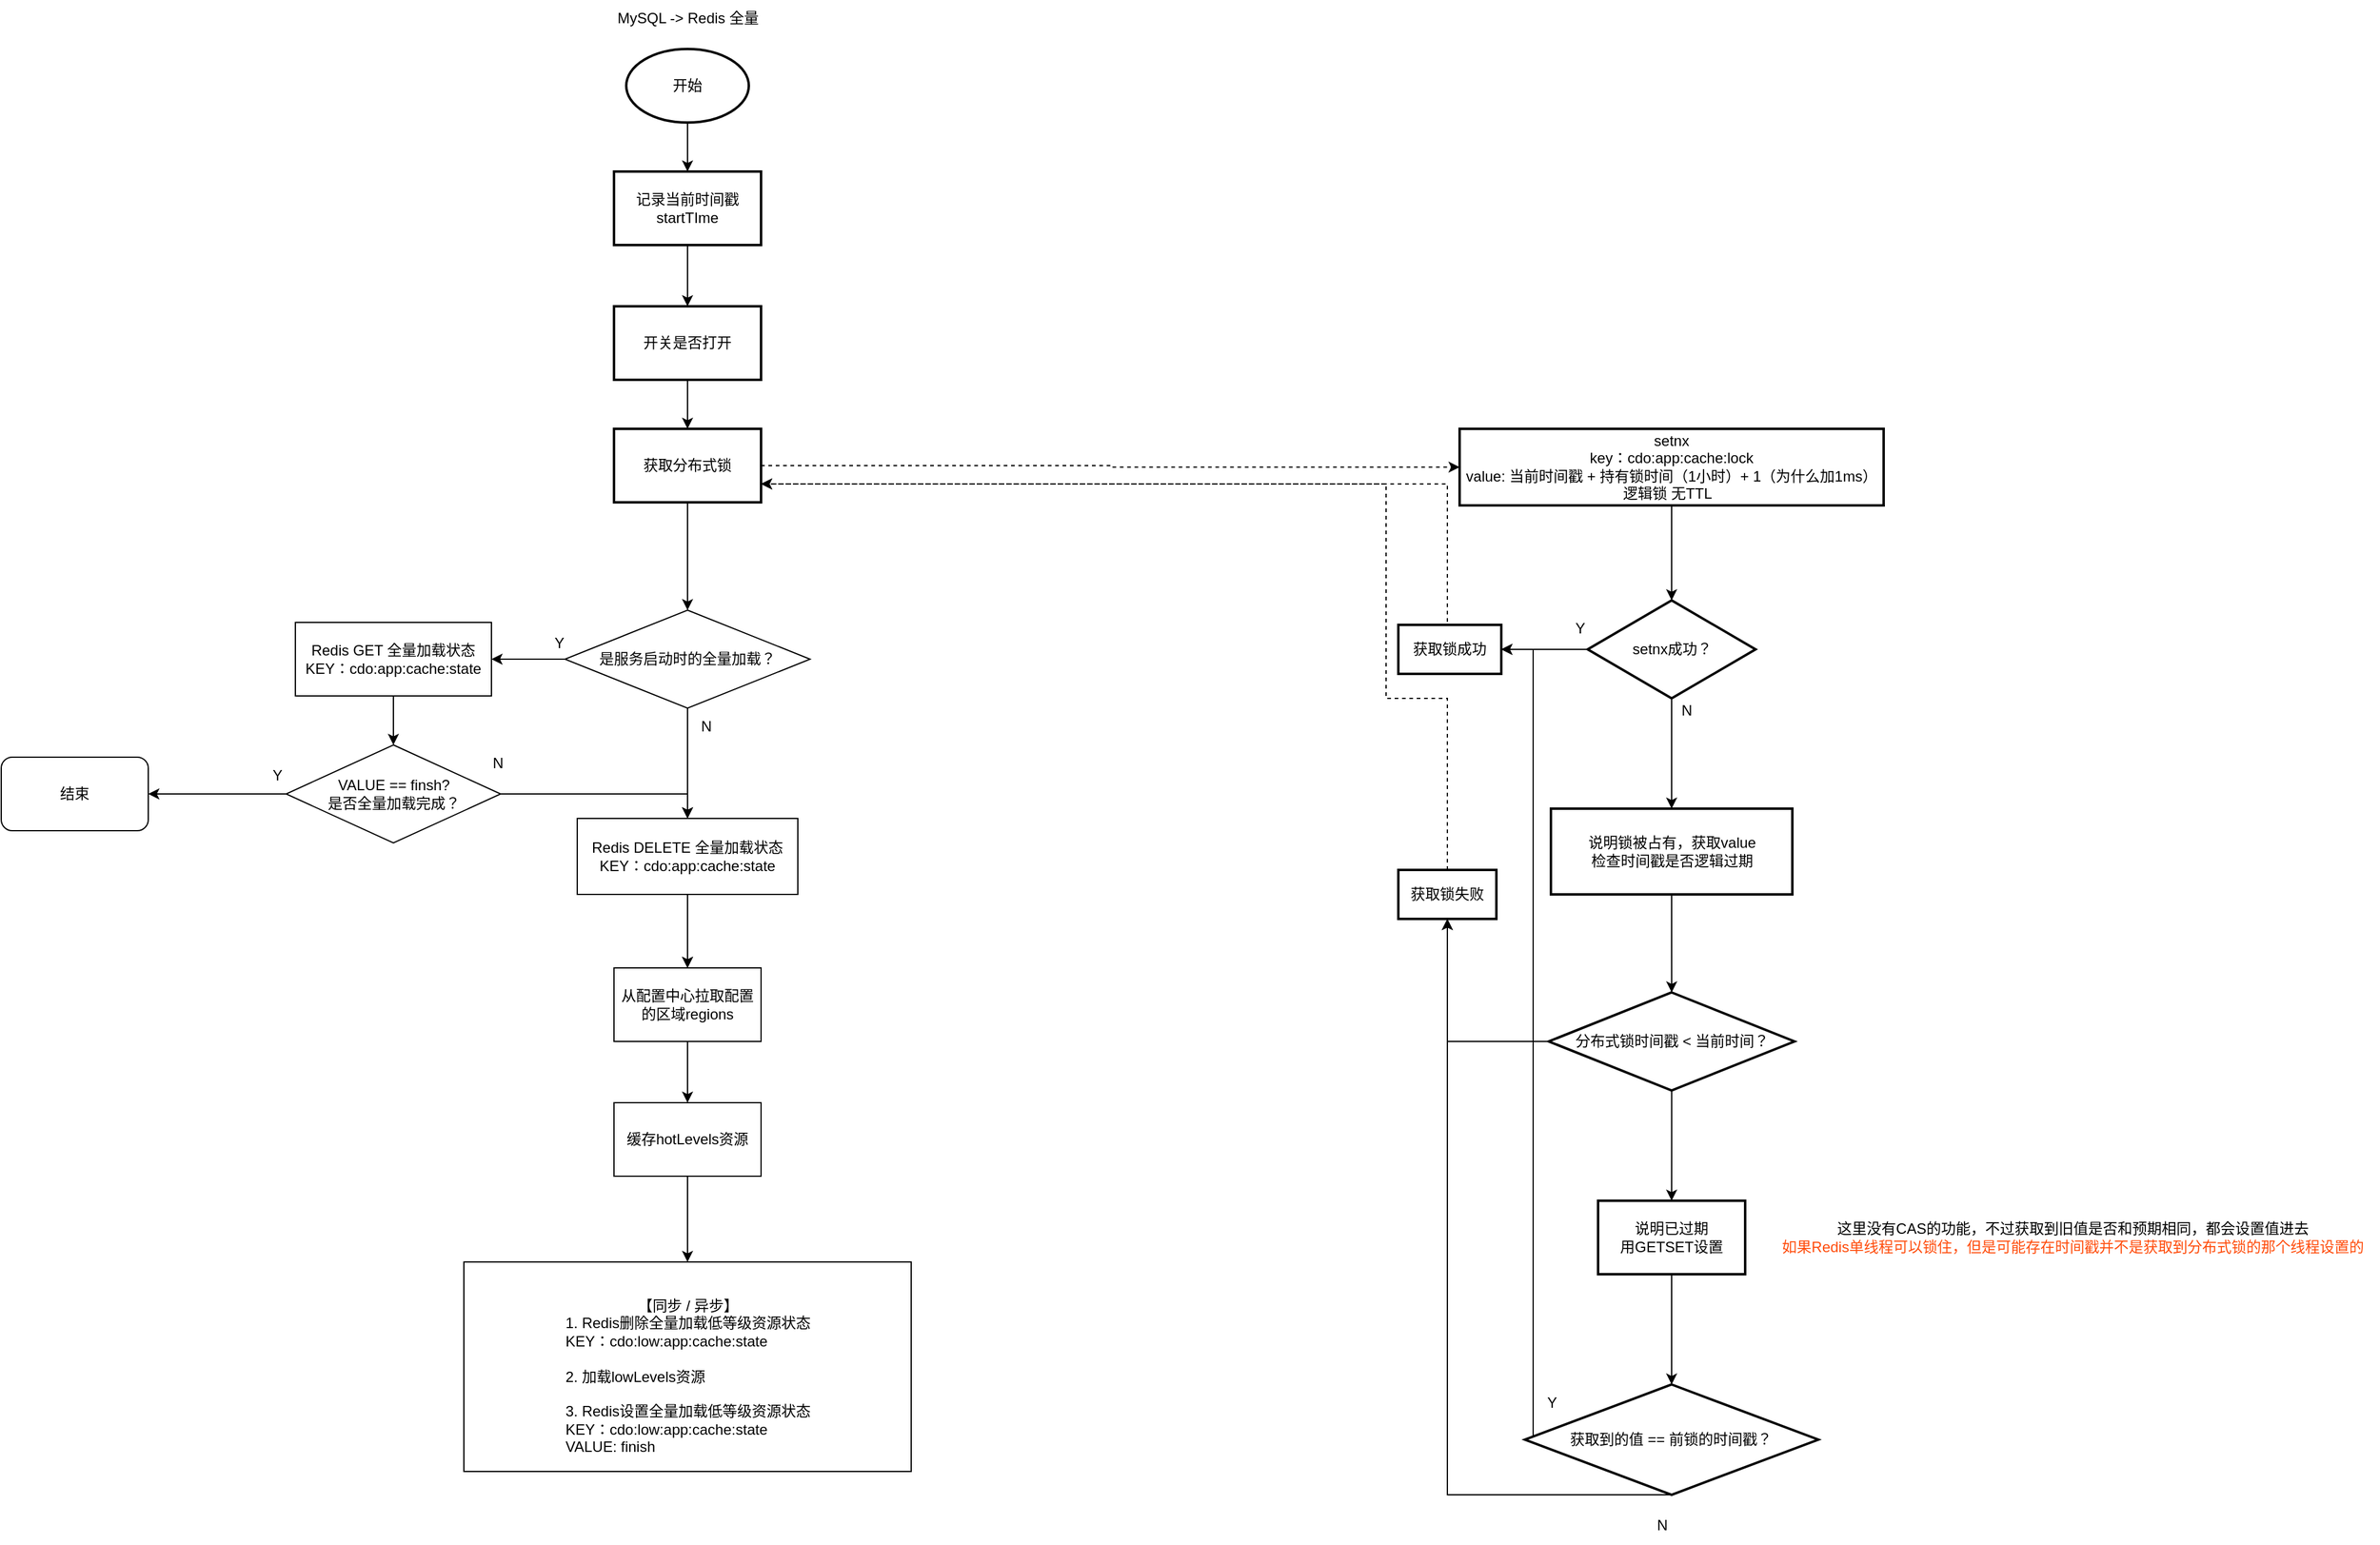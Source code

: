 <mxfile version="22.1.8" type="github">
  <diagram name="第 1 页" id="ahhZ_oQwKZSK2pZefBPP">
    <mxGraphModel dx="4279" dy="1355" grid="1" gridSize="10" guides="1" tooltips="1" connect="1" arrows="1" fold="1" page="1" pageScale="1" pageWidth="827" pageHeight="1169" math="0" shadow="0">
      <root>
        <mxCell id="0" />
        <mxCell id="1" parent="0" />
        <mxCell id="pVk94E6_9Db-SWxM0IGJ-1" value="MySQL -&amp;gt; Redis 全量" style="text;html=1;align=center;verticalAlign=middle;resizable=0;points=[];autosize=1;strokeColor=none;fillColor=none;" vertex="1" parent="1">
          <mxGeometry x="-510" y="20" width="140" height="30" as="geometry" />
        </mxCell>
        <mxCell id="pVk94E6_9Db-SWxM0IGJ-16" style="edgeStyle=orthogonalEdgeStyle;rounded=0;orthogonalLoop=1;jettySize=auto;html=1;entryX=0.5;entryY=0;entryDx=0;entryDy=0;" edge="1" parent="1" source="pVk94E6_9Db-SWxM0IGJ-3" target="pVk94E6_9Db-SWxM0IGJ-15">
          <mxGeometry relative="1" as="geometry" />
        </mxCell>
        <mxCell id="pVk94E6_9Db-SWxM0IGJ-3" value="开始" style="strokeWidth=2;html=1;shape=mxgraph.flowchart.start_1;whiteSpace=wrap;" vertex="1" parent="1">
          <mxGeometry x="-490" y="60" width="100" height="60" as="geometry" />
        </mxCell>
        <mxCell id="pVk94E6_9Db-SWxM0IGJ-11" value="" style="edgeStyle=orthogonalEdgeStyle;rounded=0;orthogonalLoop=1;jettySize=auto;html=1;dashed=1;" edge="1" parent="1" source="pVk94E6_9Db-SWxM0IGJ-6" target="pVk94E6_9Db-SWxM0IGJ-10">
          <mxGeometry relative="1" as="geometry" />
        </mxCell>
        <mxCell id="pVk94E6_9Db-SWxM0IGJ-67" value="" style="edgeStyle=orthogonalEdgeStyle;rounded=0;orthogonalLoop=1;jettySize=auto;html=1;" edge="1" parent="1" source="pVk94E6_9Db-SWxM0IGJ-6" target="pVk94E6_9Db-SWxM0IGJ-61">
          <mxGeometry relative="1" as="geometry" />
        </mxCell>
        <mxCell id="pVk94E6_9Db-SWxM0IGJ-6" value="获取分布式锁" style="whiteSpace=wrap;html=1;strokeWidth=2;" vertex="1" parent="1">
          <mxGeometry x="-500" y="370" width="120" height="60" as="geometry" />
        </mxCell>
        <mxCell id="pVk94E6_9Db-SWxM0IGJ-19" value="" style="edgeStyle=orthogonalEdgeStyle;rounded=0;orthogonalLoop=1;jettySize=auto;html=1;" edge="1" parent="1" source="pVk94E6_9Db-SWxM0IGJ-10" target="pVk94E6_9Db-SWxM0IGJ-18">
          <mxGeometry relative="1" as="geometry" />
        </mxCell>
        <mxCell id="pVk94E6_9Db-SWxM0IGJ-10" value="setnx&lt;br&gt;key：cdo:app:cache:lock&lt;br&gt;value: 当前时间戳 + 持有锁时间（1小时）+ 1（为什么加1ms）&lt;br&gt;逻辑锁 无TTL&amp;nbsp;&amp;nbsp;" style="whiteSpace=wrap;html=1;strokeWidth=2;" vertex="1" parent="1">
          <mxGeometry x="190" y="370" width="346" height="62.5" as="geometry" />
        </mxCell>
        <mxCell id="pVk94E6_9Db-SWxM0IGJ-14" style="edgeStyle=orthogonalEdgeStyle;rounded=0;orthogonalLoop=1;jettySize=auto;html=1;entryX=0.5;entryY=0;entryDx=0;entryDy=0;" edge="1" parent="1" source="pVk94E6_9Db-SWxM0IGJ-12" target="pVk94E6_9Db-SWxM0IGJ-6">
          <mxGeometry relative="1" as="geometry" />
        </mxCell>
        <mxCell id="pVk94E6_9Db-SWxM0IGJ-12" value="开关是否打开" style="whiteSpace=wrap;html=1;strokeWidth=2;" vertex="1" parent="1">
          <mxGeometry x="-500" y="270" width="120" height="60" as="geometry" />
        </mxCell>
        <mxCell id="pVk94E6_9Db-SWxM0IGJ-17" style="edgeStyle=orthogonalEdgeStyle;rounded=0;orthogonalLoop=1;jettySize=auto;html=1;entryX=0.5;entryY=0;entryDx=0;entryDy=0;" edge="1" parent="1" source="pVk94E6_9Db-SWxM0IGJ-15" target="pVk94E6_9Db-SWxM0IGJ-12">
          <mxGeometry relative="1" as="geometry" />
        </mxCell>
        <mxCell id="pVk94E6_9Db-SWxM0IGJ-15" value="记录当前时间戳&lt;br&gt;startTIme" style="whiteSpace=wrap;html=1;strokeWidth=2;" vertex="1" parent="1">
          <mxGeometry x="-500" y="160" width="120" height="60" as="geometry" />
        </mxCell>
        <mxCell id="pVk94E6_9Db-SWxM0IGJ-21" value="" style="edgeStyle=orthogonalEdgeStyle;rounded=0;orthogonalLoop=1;jettySize=auto;html=1;" edge="1" parent="1" source="pVk94E6_9Db-SWxM0IGJ-18" target="pVk94E6_9Db-SWxM0IGJ-20">
          <mxGeometry relative="1" as="geometry" />
        </mxCell>
        <mxCell id="pVk94E6_9Db-SWxM0IGJ-44" value="" style="edgeStyle=orthogonalEdgeStyle;rounded=0;orthogonalLoop=1;jettySize=auto;html=1;" edge="1" parent="1" source="pVk94E6_9Db-SWxM0IGJ-18" target="pVk94E6_9Db-SWxM0IGJ-43">
          <mxGeometry relative="1" as="geometry" />
        </mxCell>
        <mxCell id="pVk94E6_9Db-SWxM0IGJ-18" value="setnx成功？" style="rhombus;whiteSpace=wrap;html=1;strokeWidth=2;" vertex="1" parent="1">
          <mxGeometry x="294.5" y="510" width="137" height="80" as="geometry" />
        </mxCell>
        <mxCell id="pVk94E6_9Db-SWxM0IGJ-38" value="" style="edgeStyle=orthogonalEdgeStyle;rounded=0;orthogonalLoop=1;jettySize=auto;html=1;" edge="1" parent="1" source="pVk94E6_9Db-SWxM0IGJ-20" target="pVk94E6_9Db-SWxM0IGJ-37">
          <mxGeometry relative="1" as="geometry" />
        </mxCell>
        <mxCell id="pVk94E6_9Db-SWxM0IGJ-20" value="说明锁被占有，获取value&lt;br style=&quot;border-color: var(--border-color);&quot;&gt;检查时间戳是否逻辑过期" style="whiteSpace=wrap;html=1;strokeWidth=2;" vertex="1" parent="1">
          <mxGeometry x="264.5" y="680" width="197" height="70" as="geometry" />
        </mxCell>
        <mxCell id="pVk94E6_9Db-SWxM0IGJ-24" value="N" style="text;html=1;align=center;verticalAlign=middle;resizable=0;points=[];autosize=1;strokeColor=none;fillColor=none;" vertex="1" parent="1">
          <mxGeometry x="360" y="585" width="30" height="30" as="geometry" />
        </mxCell>
        <mxCell id="pVk94E6_9Db-SWxM0IGJ-26" value="Y" style="text;html=1;align=center;verticalAlign=middle;resizable=0;points=[];autosize=1;strokeColor=none;fillColor=none;" vertex="1" parent="1">
          <mxGeometry x="273" y="518" width="30" height="30" as="geometry" />
        </mxCell>
        <mxCell id="pVk94E6_9Db-SWxM0IGJ-36" style="edgeStyle=orthogonalEdgeStyle;rounded=0;orthogonalLoop=1;jettySize=auto;html=1;entryX=1;entryY=0.75;entryDx=0;entryDy=0;dashed=1;" edge="1" parent="1" target="pVk94E6_9Db-SWxM0IGJ-6">
          <mxGeometry relative="1" as="geometry">
            <mxPoint x="180" y="527.5" as="sourcePoint" />
            <Array as="points">
              <mxPoint x="180" y="415" />
            </Array>
          </mxGeometry>
        </mxCell>
        <mxCell id="pVk94E6_9Db-SWxM0IGJ-41" value="" style="edgeStyle=orthogonalEdgeStyle;rounded=0;orthogonalLoop=1;jettySize=auto;html=1;" edge="1" parent="1" source="pVk94E6_9Db-SWxM0IGJ-37" target="pVk94E6_9Db-SWxM0IGJ-40">
          <mxGeometry relative="1" as="geometry" />
        </mxCell>
        <mxCell id="pVk94E6_9Db-SWxM0IGJ-47" value="" style="edgeStyle=orthogonalEdgeStyle;rounded=0;orthogonalLoop=1;jettySize=auto;html=1;" edge="1" parent="1" source="pVk94E6_9Db-SWxM0IGJ-37" target="pVk94E6_9Db-SWxM0IGJ-46">
          <mxGeometry relative="1" as="geometry" />
        </mxCell>
        <mxCell id="pVk94E6_9Db-SWxM0IGJ-37" value="分布式锁时间戳 &amp;lt; 当前时间？" style="rhombus;whiteSpace=wrap;html=1;strokeWidth=2;" vertex="1" parent="1">
          <mxGeometry x="262.75" y="830" width="200.5" height="80" as="geometry" />
        </mxCell>
        <mxCell id="pVk94E6_9Db-SWxM0IGJ-45" style="edgeStyle=orthogonalEdgeStyle;rounded=0;orthogonalLoop=1;jettySize=auto;html=1;entryX=1;entryY=0.75;entryDx=0;entryDy=0;dashed=1;" edge="1" parent="1" source="pVk94E6_9Db-SWxM0IGJ-40" target="pVk94E6_9Db-SWxM0IGJ-6">
          <mxGeometry relative="1" as="geometry">
            <Array as="points">
              <mxPoint x="180" y="590" />
              <mxPoint x="130" y="590" />
              <mxPoint x="130" y="415" />
            </Array>
          </mxGeometry>
        </mxCell>
        <mxCell id="pVk94E6_9Db-SWxM0IGJ-40" value="获取锁失败" style="whiteSpace=wrap;html=1;strokeWidth=2;" vertex="1" parent="1">
          <mxGeometry x="140" y="730" width="80" height="40" as="geometry" />
        </mxCell>
        <mxCell id="pVk94E6_9Db-SWxM0IGJ-43" value="获取锁成功" style="whiteSpace=wrap;html=1;strokeWidth=2;" vertex="1" parent="1">
          <mxGeometry x="140" y="530" width="84" height="40" as="geometry" />
        </mxCell>
        <mxCell id="pVk94E6_9Db-SWxM0IGJ-53" value="" style="edgeStyle=orthogonalEdgeStyle;rounded=0;orthogonalLoop=1;jettySize=auto;html=1;" edge="1" parent="1" source="pVk94E6_9Db-SWxM0IGJ-46" target="pVk94E6_9Db-SWxM0IGJ-52">
          <mxGeometry relative="1" as="geometry" />
        </mxCell>
        <mxCell id="pVk94E6_9Db-SWxM0IGJ-46" value="说明已过期&lt;br&gt;用GETSET设置&lt;font color=&quot;#ff4b0a&quot;&gt;&lt;br&gt;&lt;/font&gt;" style="whiteSpace=wrap;html=1;strokeWidth=2;" vertex="1" parent="1">
          <mxGeometry x="303" y="1000" width="120" height="60" as="geometry" />
        </mxCell>
        <mxCell id="pVk94E6_9Db-SWxM0IGJ-56" style="edgeStyle=orthogonalEdgeStyle;rounded=0;orthogonalLoop=1;jettySize=auto;html=1;entryX=1;entryY=0.5;entryDx=0;entryDy=0;" edge="1" parent="1" source="pVk94E6_9Db-SWxM0IGJ-52" target="pVk94E6_9Db-SWxM0IGJ-43">
          <mxGeometry relative="1" as="geometry">
            <Array as="points">
              <mxPoint x="250" y="550" />
            </Array>
          </mxGeometry>
        </mxCell>
        <mxCell id="pVk94E6_9Db-SWxM0IGJ-57" style="edgeStyle=orthogonalEdgeStyle;rounded=0;orthogonalLoop=1;jettySize=auto;html=1;entryX=0.5;entryY=1;entryDx=0;entryDy=0;" edge="1" parent="1" source="pVk94E6_9Db-SWxM0IGJ-52" target="pVk94E6_9Db-SWxM0IGJ-40">
          <mxGeometry relative="1" as="geometry">
            <Array as="points">
              <mxPoint x="180" y="1240" />
            </Array>
          </mxGeometry>
        </mxCell>
        <mxCell id="pVk94E6_9Db-SWxM0IGJ-52" value="获取到的值 == 前锁的时间戳？" style="rhombus;whiteSpace=wrap;html=1;strokeWidth=2;" vertex="1" parent="1">
          <mxGeometry x="243.32" y="1150" width="239.37" height="90" as="geometry" />
        </mxCell>
        <mxCell id="pVk94E6_9Db-SWxM0IGJ-55" value="Y" style="text;html=1;align=center;verticalAlign=middle;resizable=0;points=[];autosize=1;strokeColor=none;fillColor=none;" vertex="1" parent="1">
          <mxGeometry x="250" y="1150" width="30" height="30" as="geometry" />
        </mxCell>
        <mxCell id="pVk94E6_9Db-SWxM0IGJ-58" value="N" style="text;html=1;align=center;verticalAlign=middle;resizable=0;points=[];autosize=1;strokeColor=none;fillColor=none;" vertex="1" parent="1">
          <mxGeometry x="340" y="1250" width="30" height="30" as="geometry" />
        </mxCell>
        <mxCell id="pVk94E6_9Db-SWxM0IGJ-59" value="这里没有CAS的功能，不过获取到旧值是否和预期相同，都会设置值进去&lt;br style=&quot;border-color: var(--border-color); color: rgb(255, 75, 10);&quot;&gt;&lt;span style=&quot;color: rgb(255, 75, 10);&quot;&gt;如果Redis单线程可以锁住，但是可能存在时间戳并不是获取到分布式锁的那个线程设置的&lt;/span&gt;" style="text;html=1;align=center;verticalAlign=middle;resizable=0;points=[];autosize=1;strokeColor=none;fillColor=none;" vertex="1" parent="1">
          <mxGeometry x="440" y="1010" width="500" height="40" as="geometry" />
        </mxCell>
        <mxCell id="pVk94E6_9Db-SWxM0IGJ-70" value="" style="edgeStyle=orthogonalEdgeStyle;rounded=0;orthogonalLoop=1;jettySize=auto;html=1;" edge="1" parent="1" source="pVk94E6_9Db-SWxM0IGJ-61" target="pVk94E6_9Db-SWxM0IGJ-69">
          <mxGeometry relative="1" as="geometry" />
        </mxCell>
        <mxCell id="pVk94E6_9Db-SWxM0IGJ-90" style="edgeStyle=orthogonalEdgeStyle;rounded=0;orthogonalLoop=1;jettySize=auto;html=1;entryX=1;entryY=0.5;entryDx=0;entryDy=0;" edge="1" parent="1" source="pVk94E6_9Db-SWxM0IGJ-61" target="pVk94E6_9Db-SWxM0IGJ-65">
          <mxGeometry relative="1" as="geometry" />
        </mxCell>
        <mxCell id="pVk94E6_9Db-SWxM0IGJ-61" value="是服务启动时的全量加载？" style="rhombus;whiteSpace=wrap;html=1;" vertex="1" parent="1">
          <mxGeometry x="-540" y="518" width="200" height="80" as="geometry" />
        </mxCell>
        <mxCell id="pVk94E6_9Db-SWxM0IGJ-77" value="" style="edgeStyle=orthogonalEdgeStyle;rounded=0;orthogonalLoop=1;jettySize=auto;html=1;" edge="1" parent="1" source="pVk94E6_9Db-SWxM0IGJ-65" target="pVk94E6_9Db-SWxM0IGJ-76">
          <mxGeometry relative="1" as="geometry" />
        </mxCell>
        <mxCell id="pVk94E6_9Db-SWxM0IGJ-65" value="Redis GET 全量加载状态&lt;br&gt;KEY：cdo:app:cache:state" style="whiteSpace=wrap;html=1;" vertex="1" parent="1">
          <mxGeometry x="-760" y="528" width="160" height="60" as="geometry" />
        </mxCell>
        <mxCell id="pVk94E6_9Db-SWxM0IGJ-84" value="" style="edgeStyle=orthogonalEdgeStyle;rounded=0;orthogonalLoop=1;jettySize=auto;html=1;" edge="1" parent="1" source="pVk94E6_9Db-SWxM0IGJ-69" target="pVk94E6_9Db-SWxM0IGJ-83">
          <mxGeometry relative="1" as="geometry" />
        </mxCell>
        <mxCell id="pVk94E6_9Db-SWxM0IGJ-87" value="" style="edgeStyle=orthogonalEdgeStyle;rounded=0;orthogonalLoop=1;jettySize=auto;html=1;" edge="1" parent="1" source="pVk94E6_9Db-SWxM0IGJ-69" target="pVk94E6_9Db-SWxM0IGJ-83">
          <mxGeometry relative="1" as="geometry" />
        </mxCell>
        <mxCell id="pVk94E6_9Db-SWxM0IGJ-69" value="Redis DELETE 全量加载状态&lt;br style=&quot;border-color: var(--border-color);&quot;&gt;KEY：cdo:app:cache:state" style="whiteSpace=wrap;html=1;" vertex="1" parent="1">
          <mxGeometry x="-530" y="688" width="180" height="62" as="geometry" />
        </mxCell>
        <mxCell id="pVk94E6_9Db-SWxM0IGJ-71" value="Y" style="text;html=1;align=center;verticalAlign=middle;resizable=0;points=[];autosize=1;strokeColor=none;fillColor=none;" vertex="1" parent="1">
          <mxGeometry x="-560" y="530" width="30" height="30" as="geometry" />
        </mxCell>
        <mxCell id="pVk94E6_9Db-SWxM0IGJ-72" value="N" style="text;html=1;align=center;verticalAlign=middle;resizable=0;points=[];autosize=1;strokeColor=none;fillColor=none;" vertex="1" parent="1">
          <mxGeometry x="-440" y="598" width="30" height="30" as="geometry" />
        </mxCell>
        <mxCell id="pVk94E6_9Db-SWxM0IGJ-82" value="" style="edgeStyle=orthogonalEdgeStyle;rounded=0;orthogonalLoop=1;jettySize=auto;html=1;" edge="1" parent="1" source="pVk94E6_9Db-SWxM0IGJ-76" target="pVk94E6_9Db-SWxM0IGJ-81">
          <mxGeometry relative="1" as="geometry" />
        </mxCell>
        <mxCell id="pVk94E6_9Db-SWxM0IGJ-88" style="edgeStyle=orthogonalEdgeStyle;rounded=0;orthogonalLoop=1;jettySize=auto;html=1;entryX=0.5;entryY=0;entryDx=0;entryDy=0;" edge="1" parent="1" source="pVk94E6_9Db-SWxM0IGJ-76" target="pVk94E6_9Db-SWxM0IGJ-69">
          <mxGeometry relative="1" as="geometry" />
        </mxCell>
        <mxCell id="pVk94E6_9Db-SWxM0IGJ-76" value="VALUE == finsh?&lt;br&gt;是否全量加载完成？" style="rhombus;whiteSpace=wrap;html=1;" vertex="1" parent="1">
          <mxGeometry x="-767.5" y="628" width="175" height="80" as="geometry" />
        </mxCell>
        <mxCell id="pVk94E6_9Db-SWxM0IGJ-80" value="Y" style="text;html=1;align=center;verticalAlign=middle;resizable=0;points=[];autosize=1;strokeColor=none;fillColor=none;" vertex="1" parent="1">
          <mxGeometry x="-790" y="638" width="30" height="30" as="geometry" />
        </mxCell>
        <mxCell id="pVk94E6_9Db-SWxM0IGJ-81" value="结束" style="rounded=1;whiteSpace=wrap;html=1;" vertex="1" parent="1">
          <mxGeometry x="-1000" y="638" width="120" height="60" as="geometry" />
        </mxCell>
        <mxCell id="pVk94E6_9Db-SWxM0IGJ-94" value="" style="edgeStyle=orthogonalEdgeStyle;rounded=0;orthogonalLoop=1;jettySize=auto;html=1;" edge="1" parent="1" source="pVk94E6_9Db-SWxM0IGJ-83" target="pVk94E6_9Db-SWxM0IGJ-93">
          <mxGeometry relative="1" as="geometry" />
        </mxCell>
        <mxCell id="pVk94E6_9Db-SWxM0IGJ-83" value="从配置中心拉取配置的区域regions" style="whiteSpace=wrap;html=1;" vertex="1" parent="1">
          <mxGeometry x="-500" y="810" width="120" height="60" as="geometry" />
        </mxCell>
        <mxCell id="pVk94E6_9Db-SWxM0IGJ-86" value="N" style="text;html=1;align=center;verticalAlign=middle;resizable=0;points=[];autosize=1;strokeColor=none;fillColor=none;" vertex="1" parent="1">
          <mxGeometry x="-610" y="628" width="30" height="30" as="geometry" />
        </mxCell>
        <mxCell id="pVk94E6_9Db-SWxM0IGJ-99" style="edgeStyle=orthogonalEdgeStyle;rounded=0;orthogonalLoop=1;jettySize=auto;html=1;entryX=0.5;entryY=0;entryDx=0;entryDy=0;" edge="1" parent="1" source="pVk94E6_9Db-SWxM0IGJ-93" target="pVk94E6_9Db-SWxM0IGJ-97">
          <mxGeometry relative="1" as="geometry" />
        </mxCell>
        <mxCell id="pVk94E6_9Db-SWxM0IGJ-93" value="缓存hotLevels资源" style="whiteSpace=wrap;html=1;" vertex="1" parent="1">
          <mxGeometry x="-500" y="920" width="120" height="60" as="geometry" />
        </mxCell>
        <mxCell id="pVk94E6_9Db-SWxM0IGJ-97" value="&lt;br&gt;【同步 / 异步】&lt;br&gt;&lt;div style=&quot;text-align: left;&quot;&gt;&lt;span style=&quot;background-color: initial;&quot;&gt;1. Redis删除全量加载低等级资源状态&lt;br&gt;KEY：cdo:low:app:cache:state&lt;br&gt;&lt;br&gt;&lt;/span&gt;&lt;/div&gt;&lt;div style=&quot;text-align: left;&quot;&gt;2. 加载lowLevels资源&lt;br&gt;&lt;br&gt;3. Redis设置全量加载低等级资源状态&lt;br&gt;KEY：cdo:low:app:cache:state&lt;br&gt;&lt;span style=&quot;background-color: initial;&quot;&gt;VALUE: finish&lt;/span&gt;&lt;/div&gt;" style="whiteSpace=wrap;html=1;" vertex="1" parent="1">
          <mxGeometry x="-622.5" y="1050" width="365" height="171" as="geometry" />
        </mxCell>
      </root>
    </mxGraphModel>
  </diagram>
</mxfile>
